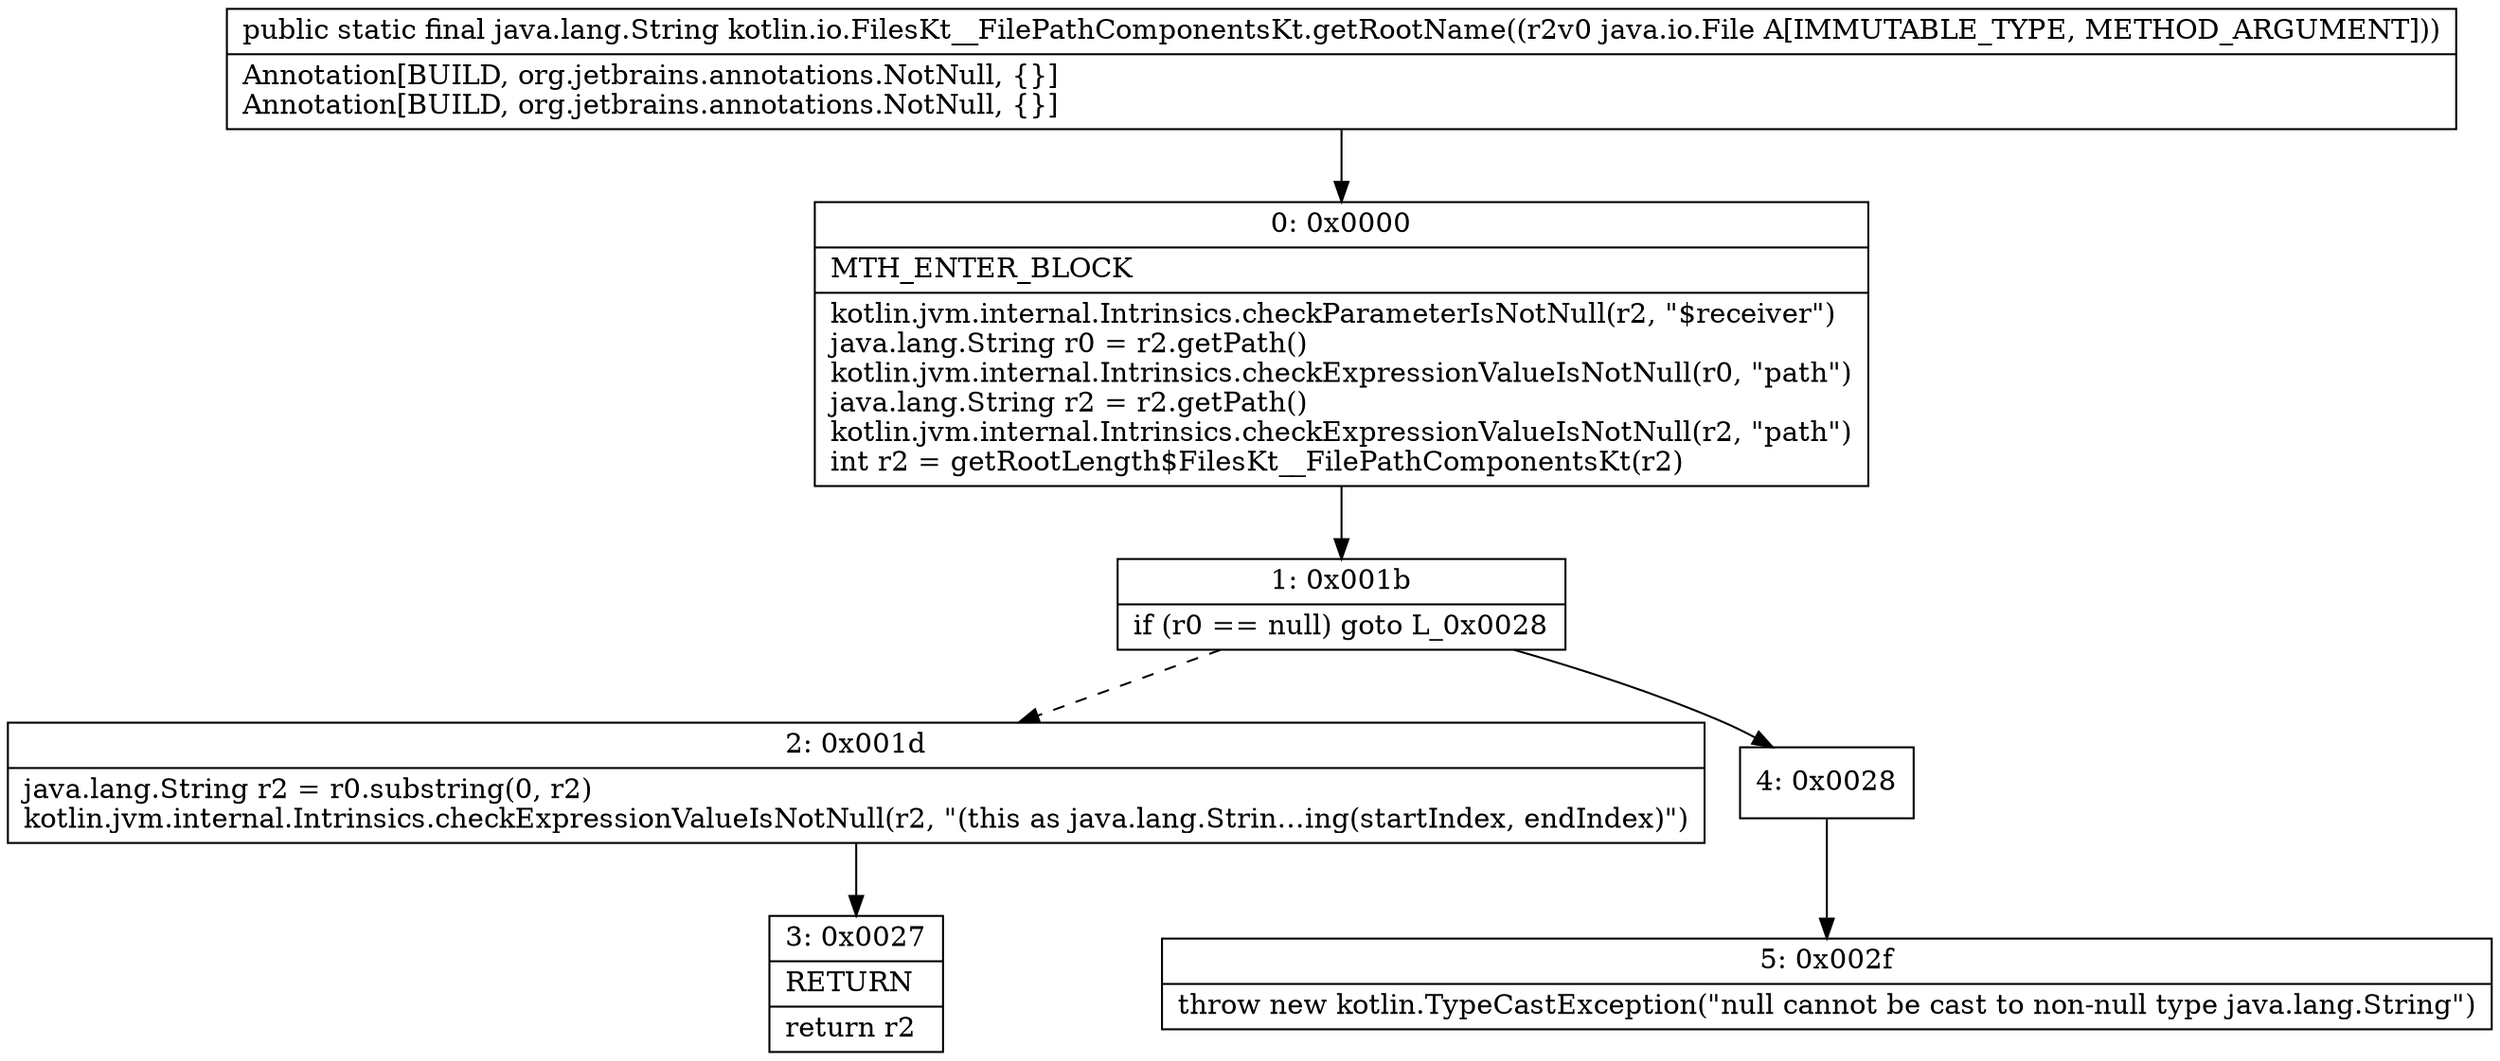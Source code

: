 digraph "CFG forkotlin.io.FilesKt__FilePathComponentsKt.getRootName(Ljava\/io\/File;)Ljava\/lang\/String;" {
Node_0 [shape=record,label="{0\:\ 0x0000|MTH_ENTER_BLOCK\l|kotlin.jvm.internal.Intrinsics.checkParameterIsNotNull(r2, \"$receiver\")\ljava.lang.String r0 = r2.getPath()\lkotlin.jvm.internal.Intrinsics.checkExpressionValueIsNotNull(r0, \"path\")\ljava.lang.String r2 = r2.getPath()\lkotlin.jvm.internal.Intrinsics.checkExpressionValueIsNotNull(r2, \"path\")\lint r2 = getRootLength$FilesKt__FilePathComponentsKt(r2)\l}"];
Node_1 [shape=record,label="{1\:\ 0x001b|if (r0 == null) goto L_0x0028\l}"];
Node_2 [shape=record,label="{2\:\ 0x001d|java.lang.String r2 = r0.substring(0, r2)\lkotlin.jvm.internal.Intrinsics.checkExpressionValueIsNotNull(r2, \"(this as java.lang.Strin…ing(startIndex, endIndex)\")\l}"];
Node_3 [shape=record,label="{3\:\ 0x0027|RETURN\l|return r2\l}"];
Node_4 [shape=record,label="{4\:\ 0x0028}"];
Node_5 [shape=record,label="{5\:\ 0x002f|throw new kotlin.TypeCastException(\"null cannot be cast to non\-null type java.lang.String\")\l}"];
MethodNode[shape=record,label="{public static final java.lang.String kotlin.io.FilesKt__FilePathComponentsKt.getRootName((r2v0 java.io.File A[IMMUTABLE_TYPE, METHOD_ARGUMENT]))  | Annotation[BUILD, org.jetbrains.annotations.NotNull, \{\}]\lAnnotation[BUILD, org.jetbrains.annotations.NotNull, \{\}]\l}"];
MethodNode -> Node_0;
Node_0 -> Node_1;
Node_1 -> Node_2[style=dashed];
Node_1 -> Node_4;
Node_2 -> Node_3;
Node_4 -> Node_5;
}

